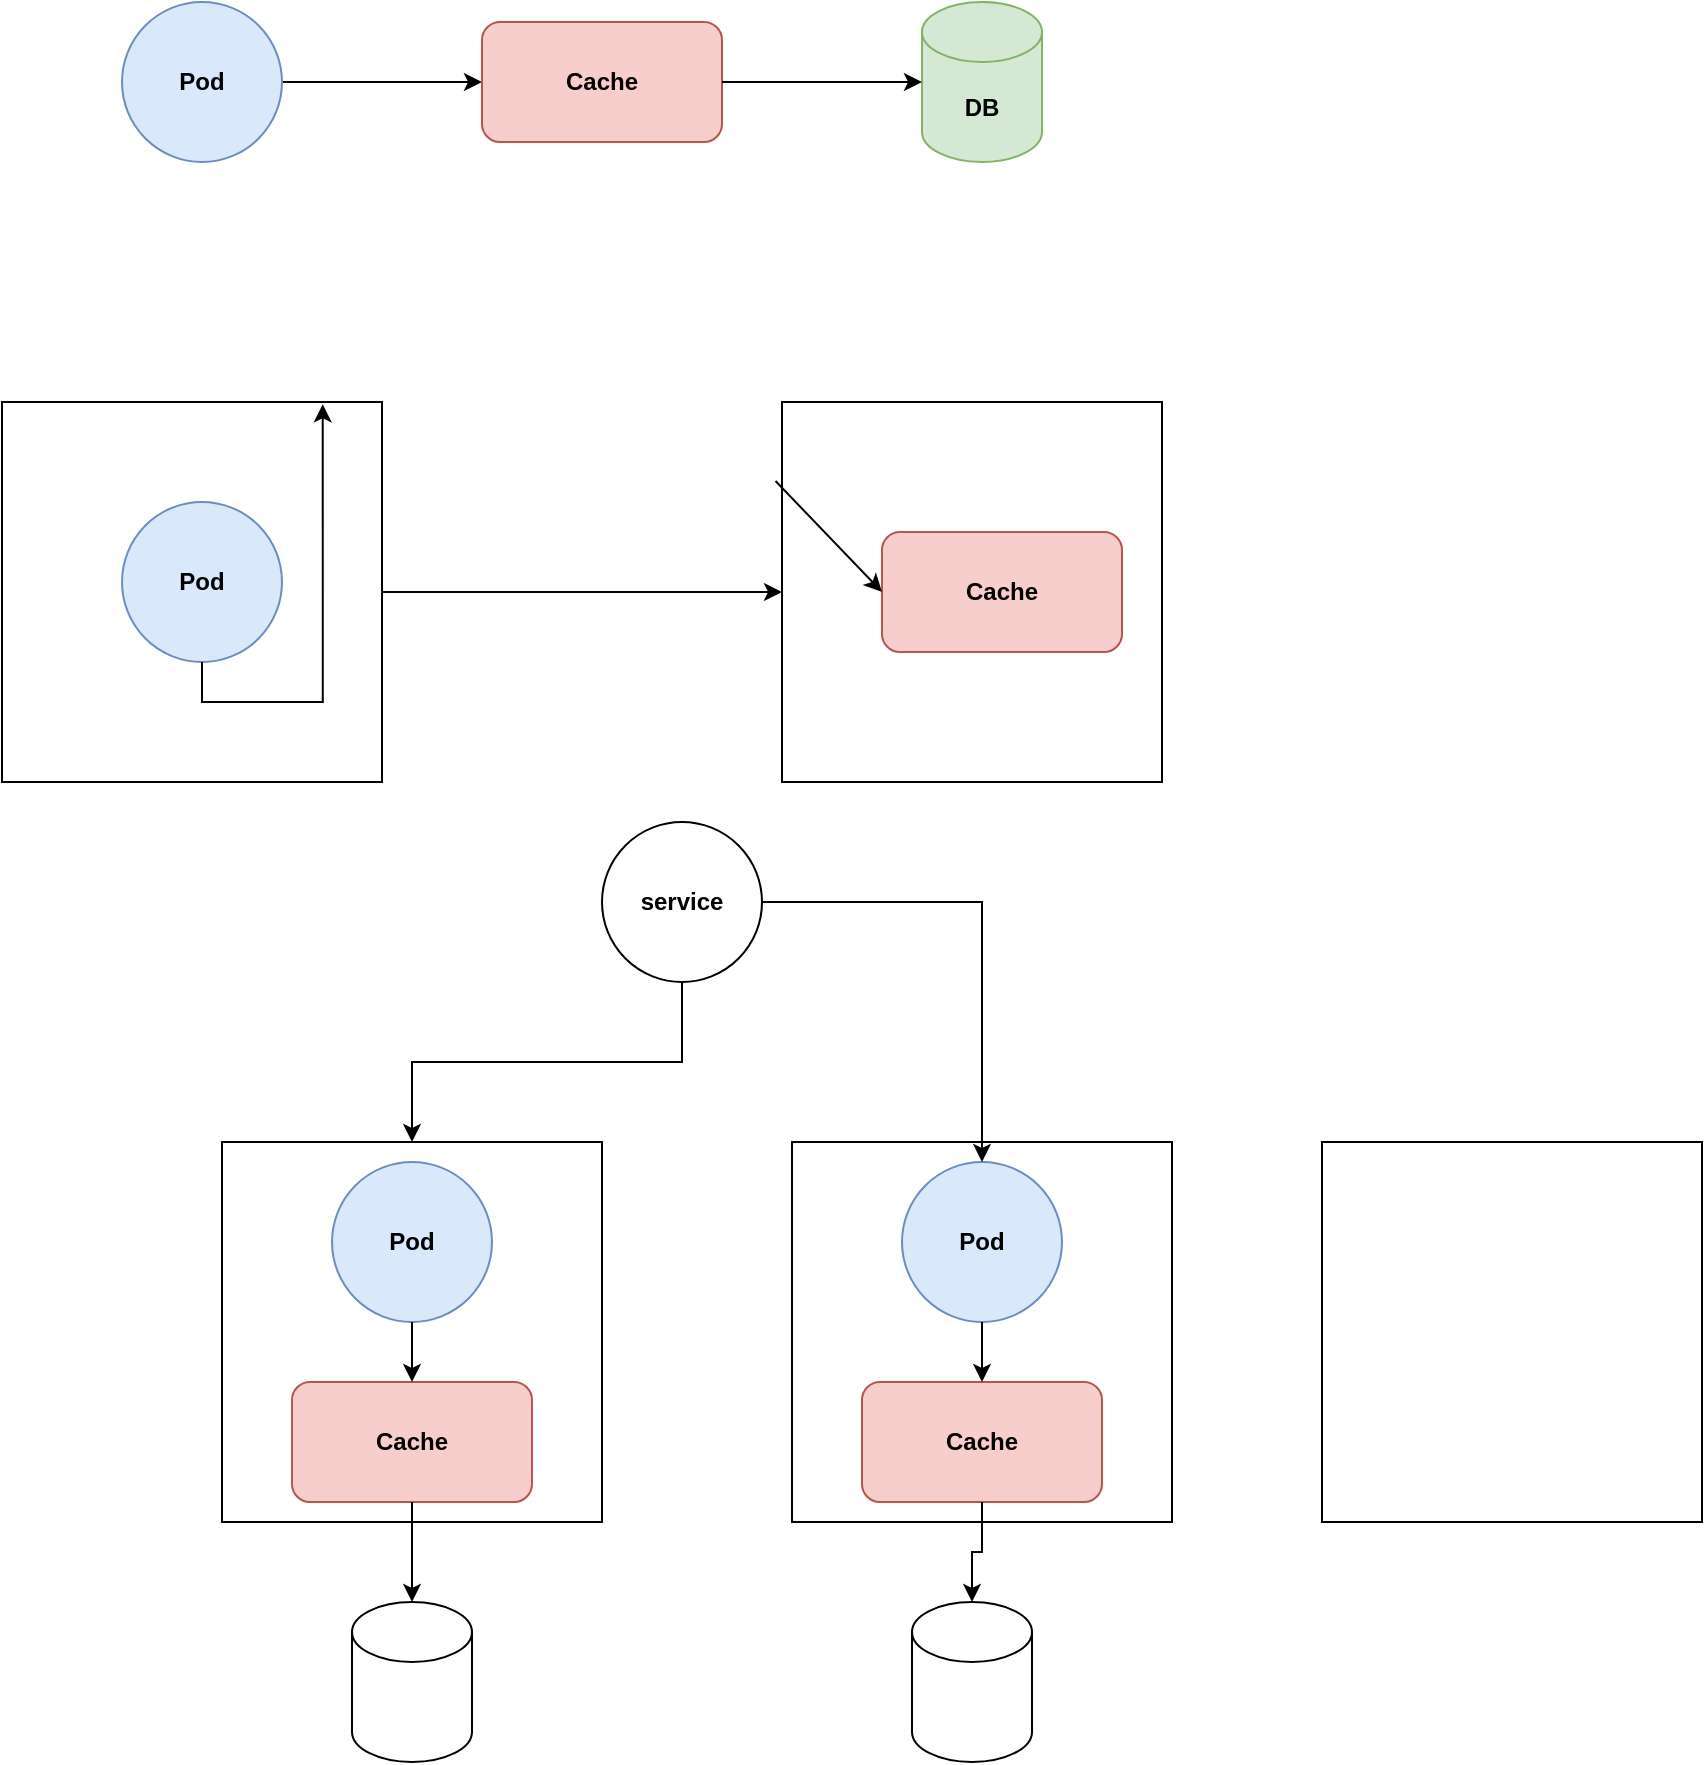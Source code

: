 <mxfile version="24.6.4" type="device">
  <diagram name="Page-1" id="_CwEfmO4nRVe4BbhwAzX">
    <mxGraphModel dx="1050" dy="583" grid="1" gridSize="10" guides="1" tooltips="1" connect="1" arrows="1" fold="1" page="1" pageScale="1" pageWidth="850" pageHeight="1100" math="0" shadow="0">
      <root>
        <mxCell id="0" />
        <mxCell id="1" parent="0" />
        <mxCell id="cwmRw17QSLGLYaUBwzX1-4" style="edgeStyle=orthogonalEdgeStyle;rounded=0;orthogonalLoop=1;jettySize=auto;html=1;entryX=0;entryY=0.5;entryDx=0;entryDy=0;" edge="1" parent="1" source="cwmRw17QSLGLYaUBwzX1-1" target="cwmRw17QSLGLYaUBwzX1-2">
          <mxGeometry relative="1" as="geometry" />
        </mxCell>
        <mxCell id="cwmRw17QSLGLYaUBwzX1-1" value="&lt;b&gt;Pod&lt;/b&gt;" style="ellipse;whiteSpace=wrap;html=1;aspect=fixed;fillColor=#dae8fc;strokeColor=#6c8ebf;" vertex="1" parent="1">
          <mxGeometry x="160" y="80" width="80" height="80" as="geometry" />
        </mxCell>
        <mxCell id="cwmRw17QSLGLYaUBwzX1-2" value="&lt;b&gt;Cache&lt;/b&gt;" style="rounded=1;whiteSpace=wrap;html=1;fillColor=#f8cecc;strokeColor=#b85450;" vertex="1" parent="1">
          <mxGeometry x="340" y="90" width="120" height="60" as="geometry" />
        </mxCell>
        <mxCell id="cwmRw17QSLGLYaUBwzX1-3" value="&lt;b&gt;DB&lt;/b&gt;" style="shape=cylinder3;whiteSpace=wrap;html=1;boundedLbl=1;backgroundOutline=1;size=15;fillColor=#d5e8d4;strokeColor=#82b366;" vertex="1" parent="1">
          <mxGeometry x="560" y="80" width="60" height="80" as="geometry" />
        </mxCell>
        <mxCell id="cwmRw17QSLGLYaUBwzX1-5" style="edgeStyle=orthogonalEdgeStyle;rounded=0;orthogonalLoop=1;jettySize=auto;html=1;entryX=0;entryY=0.5;entryDx=0;entryDy=0;entryPerimeter=0;" edge="1" parent="1" source="cwmRw17QSLGLYaUBwzX1-2" target="cwmRw17QSLGLYaUBwzX1-3">
          <mxGeometry relative="1" as="geometry" />
        </mxCell>
        <mxCell id="cwmRw17QSLGLYaUBwzX1-13" style="edgeStyle=orthogonalEdgeStyle;rounded=0;orthogonalLoop=1;jettySize=auto;html=1;" edge="1" parent="1" source="cwmRw17QSLGLYaUBwzX1-6" target="cwmRw17QSLGLYaUBwzX1-7">
          <mxGeometry relative="1" as="geometry" />
        </mxCell>
        <mxCell id="cwmRw17QSLGLYaUBwzX1-6" value="" style="whiteSpace=wrap;html=1;aspect=fixed;" vertex="1" parent="1">
          <mxGeometry x="100" y="280" width="190" height="190" as="geometry" />
        </mxCell>
        <mxCell id="cwmRw17QSLGLYaUBwzX1-7" value="" style="whiteSpace=wrap;html=1;aspect=fixed;" vertex="1" parent="1">
          <mxGeometry x="490" y="280" width="190" height="190" as="geometry" />
        </mxCell>
        <mxCell id="cwmRw17QSLGLYaUBwzX1-8" value="&lt;b&gt;Pod&lt;/b&gt;" style="ellipse;whiteSpace=wrap;html=1;aspect=fixed;fillColor=#dae8fc;strokeColor=#6c8ebf;" vertex="1" parent="1">
          <mxGeometry x="160" y="330" width="80" height="80" as="geometry" />
        </mxCell>
        <mxCell id="cwmRw17QSLGLYaUBwzX1-9" value="&lt;b&gt;Cache&lt;/b&gt;" style="rounded=1;whiteSpace=wrap;html=1;fillColor=#f8cecc;strokeColor=#b85450;" vertex="1" parent="1">
          <mxGeometry x="540" y="345" width="120" height="60" as="geometry" />
        </mxCell>
        <mxCell id="cwmRw17QSLGLYaUBwzX1-12" style="edgeStyle=orthogonalEdgeStyle;rounded=0;orthogonalLoop=1;jettySize=auto;html=1;entryX=0.844;entryY=0.006;entryDx=0;entryDy=0;entryPerimeter=0;" edge="1" parent="1" source="cwmRw17QSLGLYaUBwzX1-8" target="cwmRw17QSLGLYaUBwzX1-6">
          <mxGeometry relative="1" as="geometry" />
        </mxCell>
        <mxCell id="cwmRw17QSLGLYaUBwzX1-14" value="" style="endArrow=classic;html=1;rounded=0;exitX=-0.017;exitY=0.208;exitDx=0;exitDy=0;exitPerimeter=0;entryX=0;entryY=0.5;entryDx=0;entryDy=0;" edge="1" parent="1" source="cwmRw17QSLGLYaUBwzX1-7" target="cwmRw17QSLGLYaUBwzX1-9">
          <mxGeometry width="50" height="50" relative="1" as="geometry">
            <mxPoint x="400" y="330" as="sourcePoint" />
            <mxPoint x="450" y="280" as="targetPoint" />
          </mxGeometry>
        </mxCell>
        <mxCell id="cwmRw17QSLGLYaUBwzX1-23" value="" style="group" vertex="1" connectable="0" parent="1">
          <mxGeometry x="210" y="650" width="190" height="190" as="geometry" />
        </mxCell>
        <mxCell id="cwmRw17QSLGLYaUBwzX1-15" value="" style="whiteSpace=wrap;html=1;aspect=fixed;" vertex="1" parent="cwmRw17QSLGLYaUBwzX1-23">
          <mxGeometry width="190" height="190" as="geometry" />
        </mxCell>
        <mxCell id="cwmRw17QSLGLYaUBwzX1-16" value="&lt;b&gt;Pod&lt;/b&gt;" style="ellipse;whiteSpace=wrap;html=1;aspect=fixed;fillColor=#dae8fc;strokeColor=#6c8ebf;" vertex="1" parent="cwmRw17QSLGLYaUBwzX1-23">
          <mxGeometry x="55" y="10" width="80" height="80" as="geometry" />
        </mxCell>
        <mxCell id="cwmRw17QSLGLYaUBwzX1-17" value="&lt;b&gt;Cache&lt;/b&gt;" style="rounded=1;whiteSpace=wrap;html=1;fillColor=#f8cecc;strokeColor=#b85450;" vertex="1" parent="cwmRw17QSLGLYaUBwzX1-23">
          <mxGeometry x="35" y="120" width="120" height="60" as="geometry" />
        </mxCell>
        <mxCell id="cwmRw17QSLGLYaUBwzX1-18" value="" style="endArrow=classic;html=1;rounded=0;exitX=0.5;exitY=1;exitDx=0;exitDy=0;entryX=0.5;entryY=0;entryDx=0;entryDy=0;" edge="1" parent="cwmRw17QSLGLYaUBwzX1-23" source="cwmRw17QSLGLYaUBwzX1-16" target="cwmRw17QSLGLYaUBwzX1-17">
          <mxGeometry width="50" height="50" relative="1" as="geometry">
            <mxPoint x="190" y="70" as="sourcePoint" />
            <mxPoint x="240" y="20" as="targetPoint" />
          </mxGeometry>
        </mxCell>
        <mxCell id="cwmRw17QSLGLYaUBwzX1-24" value="" style="group" vertex="1" connectable="0" parent="1">
          <mxGeometry x="495" y="650" width="190" height="190" as="geometry" />
        </mxCell>
        <mxCell id="cwmRw17QSLGLYaUBwzX1-25" value="" style="whiteSpace=wrap;html=1;aspect=fixed;" vertex="1" parent="cwmRw17QSLGLYaUBwzX1-24">
          <mxGeometry width="190" height="190" as="geometry" />
        </mxCell>
        <mxCell id="cwmRw17QSLGLYaUBwzX1-26" value="&lt;b&gt;Pod&lt;/b&gt;" style="ellipse;whiteSpace=wrap;html=1;aspect=fixed;fillColor=#dae8fc;strokeColor=#6c8ebf;" vertex="1" parent="cwmRw17QSLGLYaUBwzX1-24">
          <mxGeometry x="55" y="10" width="80" height="80" as="geometry" />
        </mxCell>
        <mxCell id="cwmRw17QSLGLYaUBwzX1-27" value="&lt;b&gt;Cache&lt;/b&gt;" style="rounded=1;whiteSpace=wrap;html=1;fillColor=#f8cecc;strokeColor=#b85450;" vertex="1" parent="cwmRw17QSLGLYaUBwzX1-24">
          <mxGeometry x="35" y="120" width="120" height="60" as="geometry" />
        </mxCell>
        <mxCell id="cwmRw17QSLGLYaUBwzX1-28" value="" style="endArrow=classic;html=1;rounded=0;exitX=0.5;exitY=1;exitDx=0;exitDy=0;entryX=0.5;entryY=0;entryDx=0;entryDy=0;" edge="1" parent="cwmRw17QSLGLYaUBwzX1-24" source="cwmRw17QSLGLYaUBwzX1-26" target="cwmRw17QSLGLYaUBwzX1-27">
          <mxGeometry width="50" height="50" relative="1" as="geometry">
            <mxPoint x="190" y="70" as="sourcePoint" />
            <mxPoint x="240" y="20" as="targetPoint" />
          </mxGeometry>
        </mxCell>
        <mxCell id="cwmRw17QSLGLYaUBwzX1-31" style="edgeStyle=orthogonalEdgeStyle;rounded=0;orthogonalLoop=1;jettySize=auto;html=1;" edge="1" parent="1" source="cwmRw17QSLGLYaUBwzX1-30" target="cwmRw17QSLGLYaUBwzX1-15">
          <mxGeometry relative="1" as="geometry" />
        </mxCell>
        <mxCell id="cwmRw17QSLGLYaUBwzX1-32" style="edgeStyle=orthogonalEdgeStyle;rounded=0;orthogonalLoop=1;jettySize=auto;html=1;" edge="1" parent="1" source="cwmRw17QSLGLYaUBwzX1-30" target="cwmRw17QSLGLYaUBwzX1-26">
          <mxGeometry relative="1" as="geometry" />
        </mxCell>
        <mxCell id="cwmRw17QSLGLYaUBwzX1-30" value="&lt;b&gt;service&lt;/b&gt;" style="ellipse;whiteSpace=wrap;html=1;aspect=fixed;" vertex="1" parent="1">
          <mxGeometry x="400" y="490" width="80" height="80" as="geometry" />
        </mxCell>
        <mxCell id="cwmRw17QSLGLYaUBwzX1-33" value="" style="whiteSpace=wrap;html=1;aspect=fixed;" vertex="1" parent="1">
          <mxGeometry x="760" y="650" width="190" height="190" as="geometry" />
        </mxCell>
        <mxCell id="cwmRw17QSLGLYaUBwzX1-34" value="" style="shape=cylinder3;whiteSpace=wrap;html=1;boundedLbl=1;backgroundOutline=1;size=15;" vertex="1" parent="1">
          <mxGeometry x="275" y="880" width="60" height="80" as="geometry" />
        </mxCell>
        <mxCell id="cwmRw17QSLGLYaUBwzX1-35" value="" style="shape=cylinder3;whiteSpace=wrap;html=1;boundedLbl=1;backgroundOutline=1;size=15;" vertex="1" parent="1">
          <mxGeometry x="555" y="880" width="60" height="80" as="geometry" />
        </mxCell>
        <mxCell id="cwmRw17QSLGLYaUBwzX1-36" style="edgeStyle=orthogonalEdgeStyle;rounded=0;orthogonalLoop=1;jettySize=auto;html=1;entryX=0.5;entryY=0;entryDx=0;entryDy=0;entryPerimeter=0;" edge="1" parent="1" source="cwmRw17QSLGLYaUBwzX1-17" target="cwmRw17QSLGLYaUBwzX1-34">
          <mxGeometry relative="1" as="geometry" />
        </mxCell>
        <mxCell id="cwmRw17QSLGLYaUBwzX1-37" style="edgeStyle=orthogonalEdgeStyle;rounded=0;orthogonalLoop=1;jettySize=auto;html=1;entryX=0.5;entryY=0;entryDx=0;entryDy=0;entryPerimeter=0;" edge="1" parent="1" source="cwmRw17QSLGLYaUBwzX1-27" target="cwmRw17QSLGLYaUBwzX1-35">
          <mxGeometry relative="1" as="geometry" />
        </mxCell>
      </root>
    </mxGraphModel>
  </diagram>
</mxfile>
